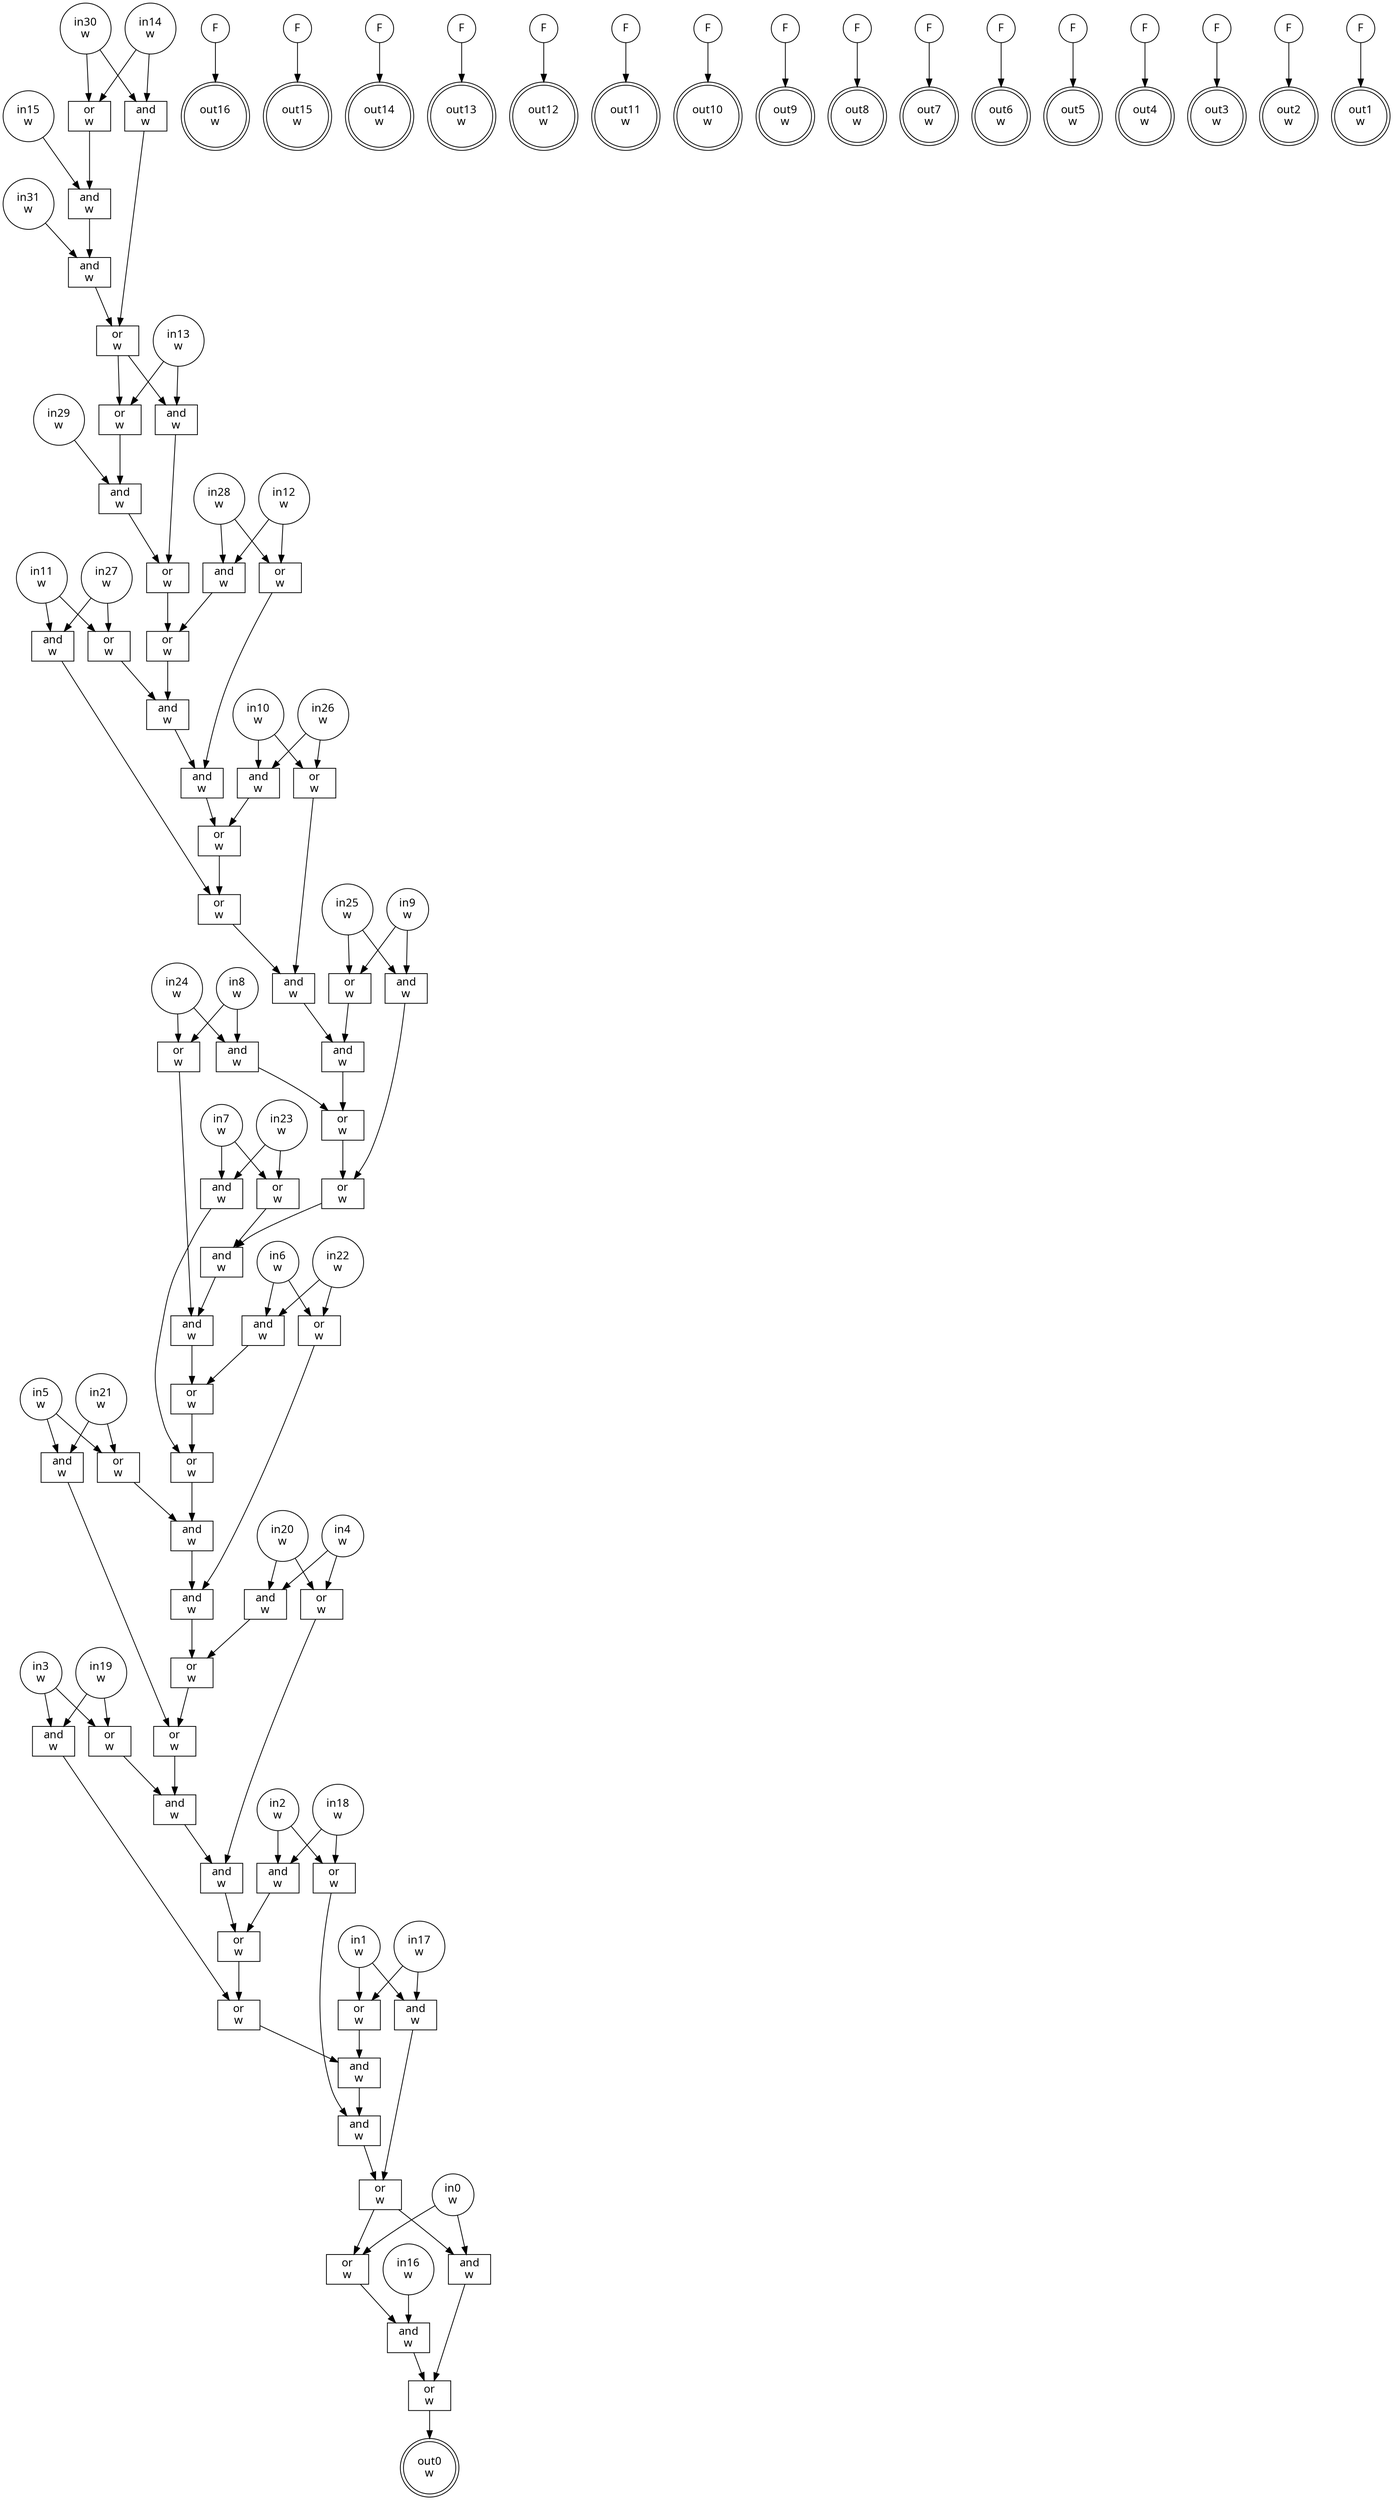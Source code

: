 digraph circuit{
	node [style = filled, fillcolor = white,shape=rect, fontname=geneva]
	g0 [label="in0\nw",shape=circle,fillcolor=white]
	g1 [label="in1\nw",shape=circle,fillcolor=white]
	g2 [label="in2\nw",shape=circle,fillcolor=white]
	g3 [label="in3\nw",shape=circle,fillcolor=white]
	g4 [label="in4\nw",shape=circle,fillcolor=white]
	g5 [label="in5\nw",shape=circle,fillcolor=white]
	g6 [label="in6\nw",shape=circle,fillcolor=white]
	g7 [label="in7\nw",shape=circle,fillcolor=white]
	g8 [label="in8\nw",shape=circle,fillcolor=white]
	g9 [label="in9\nw",shape=circle,fillcolor=white]
	g10 [label="in10\nw",shape=circle,fillcolor=white]
	g11 [label="in11\nw",shape=circle,fillcolor=white]
	g12 [label="in12\nw",shape=circle,fillcolor=white]
	g13 [label="in13\nw",shape=circle,fillcolor=white]
	g14 [label="in14\nw",shape=circle,fillcolor=white]
	g15 [label="in15\nw",shape=circle,fillcolor=white]
	g16 [label="in16\nw",shape=circle,fillcolor=white]
	g17 [label="in17\nw",shape=circle,fillcolor=white]
	g18 [label="in18\nw",shape=circle,fillcolor=white]
	g19 [label="in19\nw",shape=circle,fillcolor=white]
	g20 [label="in20\nw",shape=circle,fillcolor=white]
	g21 [label="in21\nw",shape=circle,fillcolor=white]
	g22 [label="in22\nw",shape=circle,fillcolor=white]
	g23 [label="in23\nw",shape=circle,fillcolor=white]
	g24 [label="in24\nw",shape=circle,fillcolor=white]
	g25 [label="in25\nw",shape=circle,fillcolor=white]
	g26 [label="in26\nw",shape=circle,fillcolor=white]
	g27 [label="in27\nw",shape=circle,fillcolor=white]
	g28 [label="in28\nw",shape=circle,fillcolor=white]
	g29 [label="in29\nw",shape=circle,fillcolor=white]
	g30 [label="in30\nw",shape=circle,fillcolor=white]
	g31 [label="in31\nw",shape=circle,fillcolor=white]
	g32 [label="F",shape=circle,fillcolor=white]
	g33 [label="F",shape=circle,fillcolor=white]
	g34 [label="F",shape=circle,fillcolor=white]
	g35 [label="F",shape=circle,fillcolor=white]
	g36 [label="F",shape=circle,fillcolor=white]
	g37 [label="F",shape=circle,fillcolor=white]
	g38 [label="F",shape=circle,fillcolor=white]
	g39 [label="F",shape=circle,fillcolor=white]
	g40 [label="F",shape=circle,fillcolor=white]
	g41 [label="F",shape=circle,fillcolor=white]
	g42 [label="F",shape=circle,fillcolor=white]
	g43 [label="F",shape=circle,fillcolor=white]
	g44 [label="F",shape=circle,fillcolor=white]
	g45 [label="F",shape=circle,fillcolor=white]
	g46 [label="F",shape=circle,fillcolor=white]
	g47 [label="F",shape=circle,fillcolor=white]
	g48 [label="or\nw",fillcolor=white]
	g49 [label="and\nw",fillcolor=white]
	g50 [label="and\nw",fillcolor=white]
	g51 [label="and\nw",fillcolor=white]
	g52 [label="or\nw",fillcolor=white]
	g53 [label="or\nw",fillcolor=white]
	g54 [label="and\nw",fillcolor=white]
	g55 [label="and\nw",fillcolor=white]
	g56 [label="or\nw",fillcolor=white]
	g57 [label="and\nw",fillcolor=white]
	g58 [label="or\nw",fillcolor=white]
	g59 [label="or\nw",fillcolor=white]
	g60 [label="and\nw",fillcolor=white]
	g61 [label="or\nw",fillcolor=white]
	g62 [label="and\nw",fillcolor=white]
	g63 [label="and\nw",fillcolor=white]
	g64 [label="and\nw",fillcolor=white]
	g65 [label="or\nw",fillcolor=white]
	g66 [label="or\nw",fillcolor=white]
	g67 [label="or\nw",fillcolor=white]
	g68 [label="and\nw",fillcolor=white]
	g69 [label="and\nw",fillcolor=white]
	g70 [label="or\nw",fillcolor=white]
	g71 [label="and\nw",fillcolor=white]
	g72 [label="and\nw",fillcolor=white]
	g73 [label="or\nw",fillcolor=white]
	g74 [label="or\nw",fillcolor=white]
	g75 [label="or\nw",fillcolor=white]
	g76 [label="and\nw",fillcolor=white]
	g77 [label="or\nw",fillcolor=white]
	g78 [label="and\nw",fillcolor=white]
	g79 [label="and\nw",fillcolor=white]
	g80 [label="and\nw",fillcolor=white]
	g81 [label="or\nw",fillcolor=white]
	g82 [label="or\nw",fillcolor=white]
	g83 [label="or\nw",fillcolor=white]
	g84 [label="and\nw",fillcolor=white]
	g85 [label="or\nw",fillcolor=white]
	g86 [label="and\nw",fillcolor=white]
	g87 [label="and\nw",fillcolor=white]
	g88 [label="and\nw",fillcolor=white]
	g89 [label="or\nw",fillcolor=white]
	g90 [label="or\nw",fillcolor=white]
	g91 [label="or\nw",fillcolor=white]
	g92 [label="and\nw",fillcolor=white]
	g93 [label="or\nw",fillcolor=white]
	g94 [label="and\nw",fillcolor=white]
	g95 [label="and\nw",fillcolor=white]
	g96 [label="and\nw",fillcolor=white]
	g97 [label="or\nw",fillcolor=white]
	g98 [label="or\nw",fillcolor=white]
	g99 [label="or\nw",fillcolor=white]
	g100 [label="or\nw",fillcolor=white]
	g101 [label="and\nw",fillcolor=white]
	g102 [label="and\nw",fillcolor=white]
	g103 [label="and\nw",fillcolor=white]
	g104 [label="or\nw",fillcolor=white]
	g105 [label="or\nw",fillcolor=white]
	g106 [label="and\nw",fillcolor=white]
	g107 [label="and\nw",fillcolor=white]
	g108 [label="or\nw",fillcolor=white]
	g109 [label="out0\nw",shape=doublecircle,fillcolor=white]
	g110 [label="out1\nw",shape=doublecircle,fillcolor=white]
	g111 [label="out2\nw",shape=doublecircle,fillcolor=white]
	g112 [label="out3\nw",shape=doublecircle,fillcolor=white]
	g113 [label="out4\nw",shape=doublecircle,fillcolor=white]
	g114 [label="out5\nw",shape=doublecircle,fillcolor=white]
	g115 [label="out6\nw",shape=doublecircle,fillcolor=white]
	g116 [label="out7\nw",shape=doublecircle,fillcolor=white]
	g117 [label="out8\nw",shape=doublecircle,fillcolor=white]
	g118 [label="out9\nw",shape=doublecircle,fillcolor=white]
	g119 [label="out10\nw",shape=doublecircle,fillcolor=white]
	g120 [label="out11\nw",shape=doublecircle,fillcolor=white]
	g121 [label="out12\nw",shape=doublecircle,fillcolor=white]
	g122 [label="out13\nw",shape=doublecircle,fillcolor=white]
	g123 [label="out14\nw",shape=doublecircle,fillcolor=white]
	g124 [label="out15\nw",shape=doublecircle,fillcolor=white]
	g125 [label="out16\nw",shape=doublecircle,fillcolor=white]
	edge [fontname=Geneva,fontcolor=forestgreen]
	g0->g105
	g0->g107
	g1->g100
	g1->g103
	g2->g96
	g2->g99
	g3->g92
	g3->g93
	g4->g88
	g4->g91
	g5->g84
	g5->g85
	g6->g80
	g6->g83
	g7->g76
	g7->g77
	g8->g72
	g8->g75
	g9->g69
	g9->g70
	g10->g64
	g10->g67
	g11->g60
	g11->g61
	g12->g57
	g12->g59
	g13->g53
	g13->g55
	g14->g48
	g14->g51
	g15->g49
	g16->g106
	g17->g100
	g17->g103
	g18->g96
	g18->g99
	g19->g92
	g19->g93
	g20->g88
	g20->g91
	g21->g84
	g21->g85
	g22->g80
	g22->g83
	g23->g76
	g23->g77
	g24->g72
	g24->g75
	g25->g69
	g25->g70
	g26->g64
	g26->g67
	g27->g60
	g27->g61
	g28->g57
	g28->g59
	g29->g54
	g30->g48
	g30->g51
	g31->g50
	g32->g125
	g33->g124
	g34->g123
	g35->g122
	g36->g121
	g37->g120
	g38->g119
	g39->g118
	g40->g117
	g41->g116
	g42->g115
	g43->g114
	g44->g113
	g45->g112
	g46->g111
	g47->g110
	g48->g49
	g49->g50
	g50->g52
	g51->g52
	g52->g53
	g52->g55
	g53->g54
	g54->g56
	g55->g56
	g56->g58
	g57->g58
	g58->g62
	g59->g63
	g60->g66
	g61->g62
	g62->g63
	g63->g65
	g64->g65
	g65->g66
	g66->g68
	g67->g68
	g68->g71
	g69->g74
	g70->g71
	g71->g73
	g72->g73
	g73->g74
	g74->g78
	g75->g79
	g76->g82
	g77->g78
	g78->g79
	g79->g81
	g80->g81
	g81->g82
	g82->g86
	g83->g87
	g84->g90
	g85->g86
	g86->g87
	g87->g89
	g88->g89
	g89->g90
	g90->g94
	g91->g95
	g92->g98
	g93->g94
	g94->g95
	g95->g97
	g96->g97
	g97->g98
	g98->g101
	g99->g102
	g100->g101
	g101->g102
	g102->g104
	g103->g104
	g104->g105
	g104->g107
	g105->g106
	g106->g108
	g107->g108
	g108->g109
}